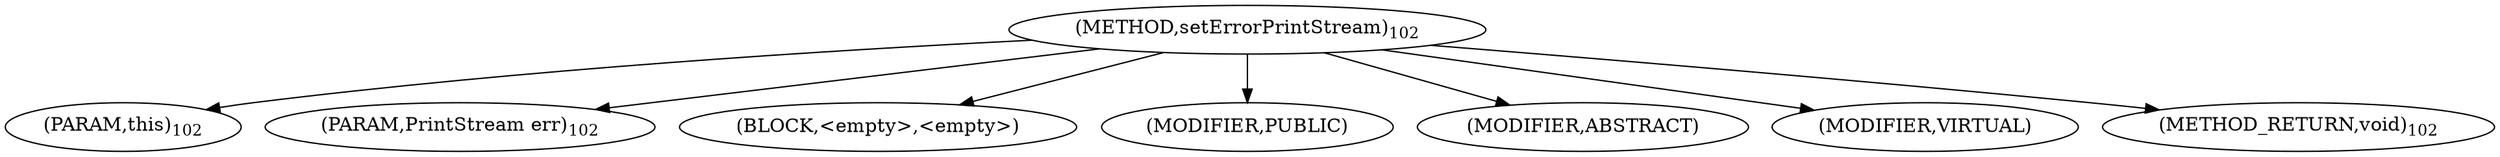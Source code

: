 digraph "setErrorPrintStream" {  
"33" [label = <(METHOD,setErrorPrintStream)<SUB>102</SUB>> ]
"34" [label = <(PARAM,this)<SUB>102</SUB>> ]
"35" [label = <(PARAM,PrintStream err)<SUB>102</SUB>> ]
"36" [label = <(BLOCK,&lt;empty&gt;,&lt;empty&gt;)> ]
"37" [label = <(MODIFIER,PUBLIC)> ]
"38" [label = <(MODIFIER,ABSTRACT)> ]
"39" [label = <(MODIFIER,VIRTUAL)> ]
"40" [label = <(METHOD_RETURN,void)<SUB>102</SUB>> ]
  "33" -> "34" 
  "33" -> "35" 
  "33" -> "36" 
  "33" -> "37" 
  "33" -> "38" 
  "33" -> "39" 
  "33" -> "40" 
}
